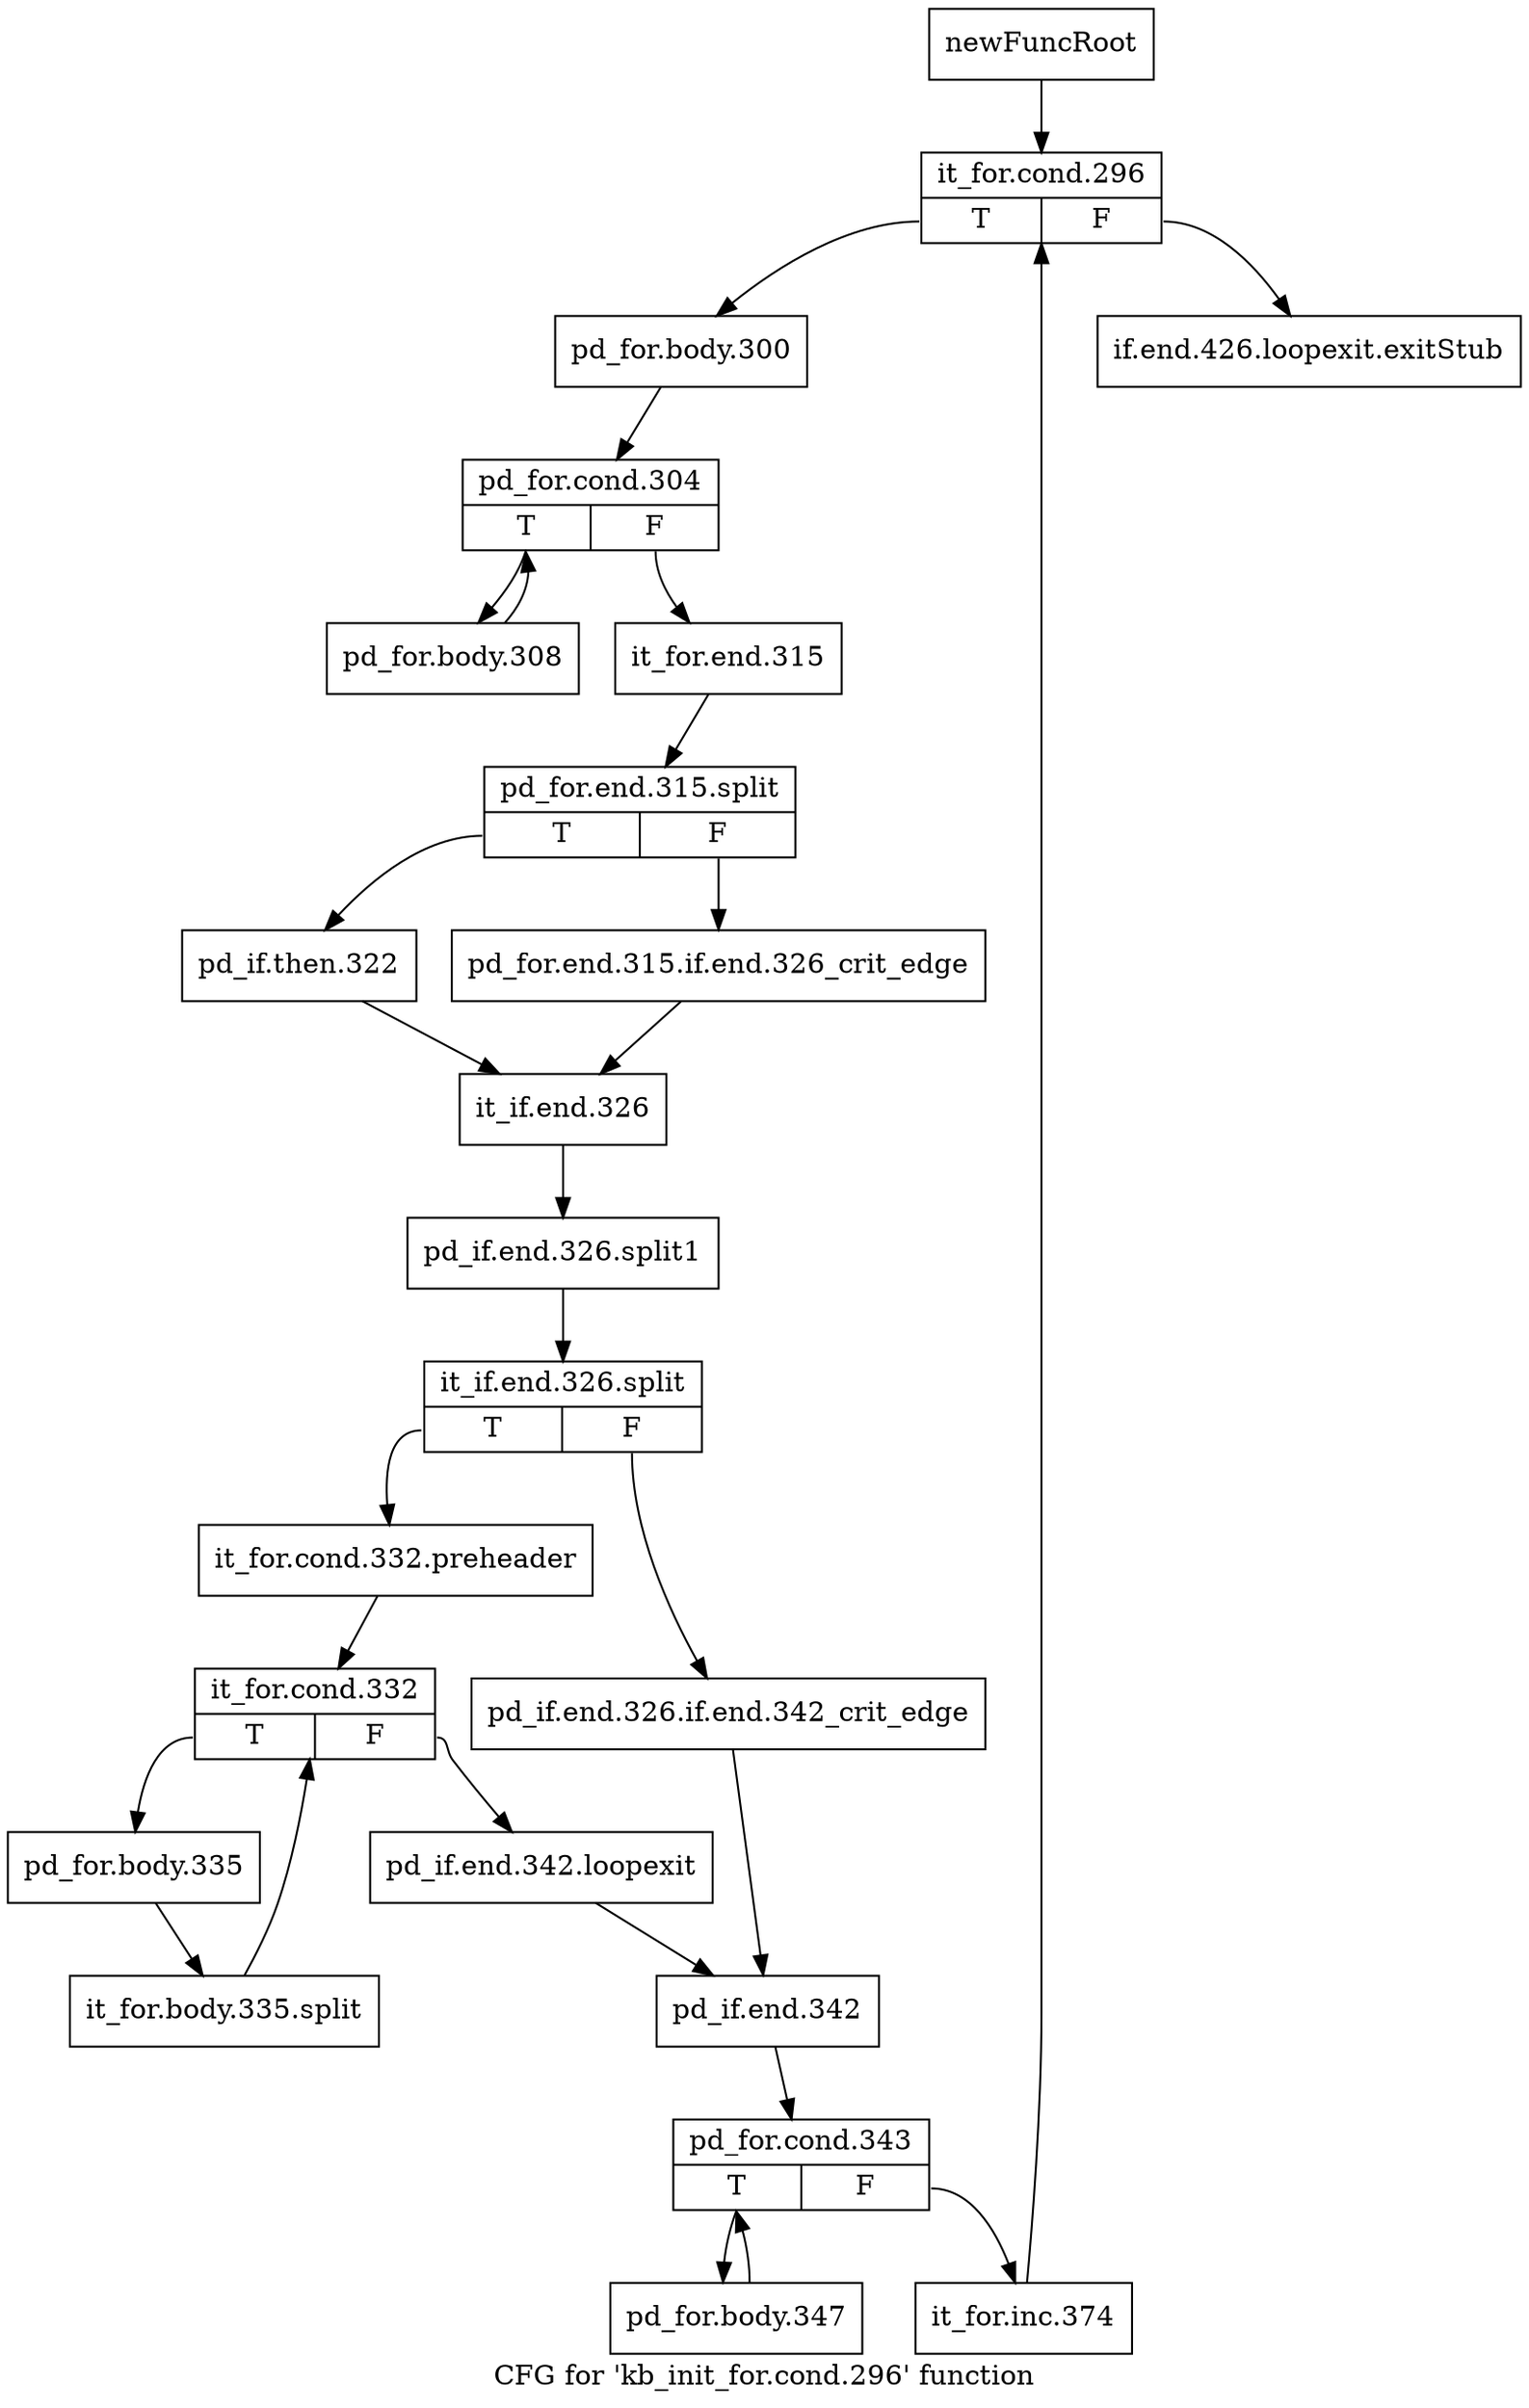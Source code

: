 digraph "CFG for 'kb_init_for.cond.296' function" {
	label="CFG for 'kb_init_for.cond.296' function";

	Node0x1210f10 [shape=record,label="{newFuncRoot}"];
	Node0x1210f10 -> Node0x1210fb0;
	Node0x1210f60 [shape=record,label="{if.end.426.loopexit.exitStub}"];
	Node0x1210fb0 [shape=record,label="{it_for.cond.296|{<s0>T|<s1>F}}"];
	Node0x1210fb0:s0 -> Node0x1211000;
	Node0x1210fb0:s1 -> Node0x1210f60;
	Node0x1211000 [shape=record,label="{pd_for.body.300}"];
	Node0x1211000 -> Node0x1211050;
	Node0x1211050 [shape=record,label="{pd_for.cond.304|{<s0>T|<s1>F}}"];
	Node0x1211050:s0 -> Node0x12114b0;
	Node0x1211050:s1 -> Node0x12110a0;
	Node0x12110a0 [shape=record,label="{it_for.end.315}"];
	Node0x12110a0 -> Node0x15c3220;
	Node0x15c3220 [shape=record,label="{pd_for.end.315.split|{<s0>T|<s1>F}}"];
	Node0x15c3220:s0 -> Node0x1211140;
	Node0x15c3220:s1 -> Node0x12110f0;
	Node0x12110f0 [shape=record,label="{pd_for.end.315.if.end.326_crit_edge}"];
	Node0x12110f0 -> Node0x1211190;
	Node0x1211140 [shape=record,label="{pd_if.then.322}"];
	Node0x1211140 -> Node0x1211190;
	Node0x1211190 [shape=record,label="{it_if.end.326}"];
	Node0x1211190 -> Node0x15c28c0;
	Node0x15c28c0 [shape=record,label="{pd_if.end.326.split1}"];
	Node0x15c28c0 -> Node0x15c2550;
	Node0x15c2550 [shape=record,label="{it_if.end.326.split|{<s0>T|<s1>F}}"];
	Node0x15c2550:s0 -> Node0x1211230;
	Node0x15c2550:s1 -> Node0x12111e0;
	Node0x12111e0 [shape=record,label="{pd_if.end.326.if.end.342_crit_edge}"];
	Node0x12111e0 -> Node0x1211320;
	Node0x1211230 [shape=record,label="{it_for.cond.332.preheader}"];
	Node0x1211230 -> Node0x1211280;
	Node0x1211280 [shape=record,label="{it_for.cond.332|{<s0>T|<s1>F}}"];
	Node0x1211280:s0 -> Node0x1211460;
	Node0x1211280:s1 -> Node0x12112d0;
	Node0x12112d0 [shape=record,label="{pd_if.end.342.loopexit}"];
	Node0x12112d0 -> Node0x1211320;
	Node0x1211320 [shape=record,label="{pd_if.end.342}"];
	Node0x1211320 -> Node0x1211370;
	Node0x1211370 [shape=record,label="{pd_for.cond.343|{<s0>T|<s1>F}}"];
	Node0x1211370:s0 -> Node0x1211410;
	Node0x1211370:s1 -> Node0x12113c0;
	Node0x12113c0 [shape=record,label="{it_for.inc.374}"];
	Node0x12113c0 -> Node0x1210fb0;
	Node0x1211410 [shape=record,label="{pd_for.body.347}"];
	Node0x1211410 -> Node0x1211370;
	Node0x1211460 [shape=record,label="{pd_for.body.335}"];
	Node0x1211460 -> Node0x15c2380;
	Node0x15c2380 [shape=record,label="{it_for.body.335.split}"];
	Node0x15c2380 -> Node0x1211280;
	Node0x12114b0 [shape=record,label="{pd_for.body.308}"];
	Node0x12114b0 -> Node0x1211050;
}
